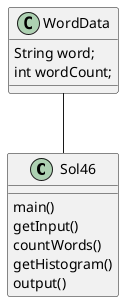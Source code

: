 @startuml
Class Sol46 {
    main()
    getInput()
    countWords()
    getHistogram()
    output()
}
Class WordData {
    String word;
    int wordCount;
}
WordData -- Sol46
@enduml